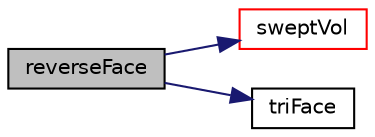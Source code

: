 digraph "reverseFace"
{
  bgcolor="transparent";
  edge [fontname="Helvetica",fontsize="10",labelfontname="Helvetica",labelfontsize="10"];
  node [fontname="Helvetica",fontsize="10",shape=record];
  rankdir="LR";
  Node1 [label="reverseFace",height=0.2,width=0.4,color="black", fillcolor="grey75", style="filled", fontcolor="black"];
  Node1 -> Node2 [color="midnightblue",fontsize="10",style="solid",fontname="Helvetica"];
  Node2 [label="sweptVol",height=0.2,width=0.4,color="red",URL="$a02756.html#a7e58cea31a613e714852ea57fb38651f",tooltip="Return swept-volume. "];
  Node1 -> Node3 [color="midnightblue",fontsize="10",style="solid",fontname="Helvetica"];
  Node3 [label="triFace",height=0.2,width=0.4,color="black",URL="$a02756.html#a6a34d07e064b3a2ed668bf09fccf3a3a",tooltip="Construct null. "];
}
